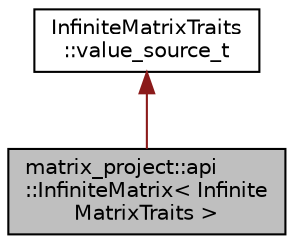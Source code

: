 digraph "matrix_project::api::InfiniteMatrix&lt; InfiniteMatrixTraits &gt;"
{
  edge [fontname="Helvetica",fontsize="10",labelfontname="Helvetica",labelfontsize="10"];
  node [fontname="Helvetica",fontsize="10",shape=record];
  Node1 [label="matrix_project::api\l::InfiniteMatrix\< Infinite\lMatrixTraits \>",height=0.2,width=0.4,color="black", fillcolor="grey75", style="filled", fontcolor="black"];
  Node2 -> Node1 [dir="back",color="firebrick4",fontsize="10",style="solid",fontname="Helvetica"];
  Node2 [label="InfiniteMatrixTraits\l::value_source_t",height=0.2,width=0.4,color="black", fillcolor="white", style="filled",URL="$structmatrix__project_1_1implementation_1_1ContainerProxy.html",tooltip="Encapsulates the way how the data is stored, handles any data changes. "];
}
